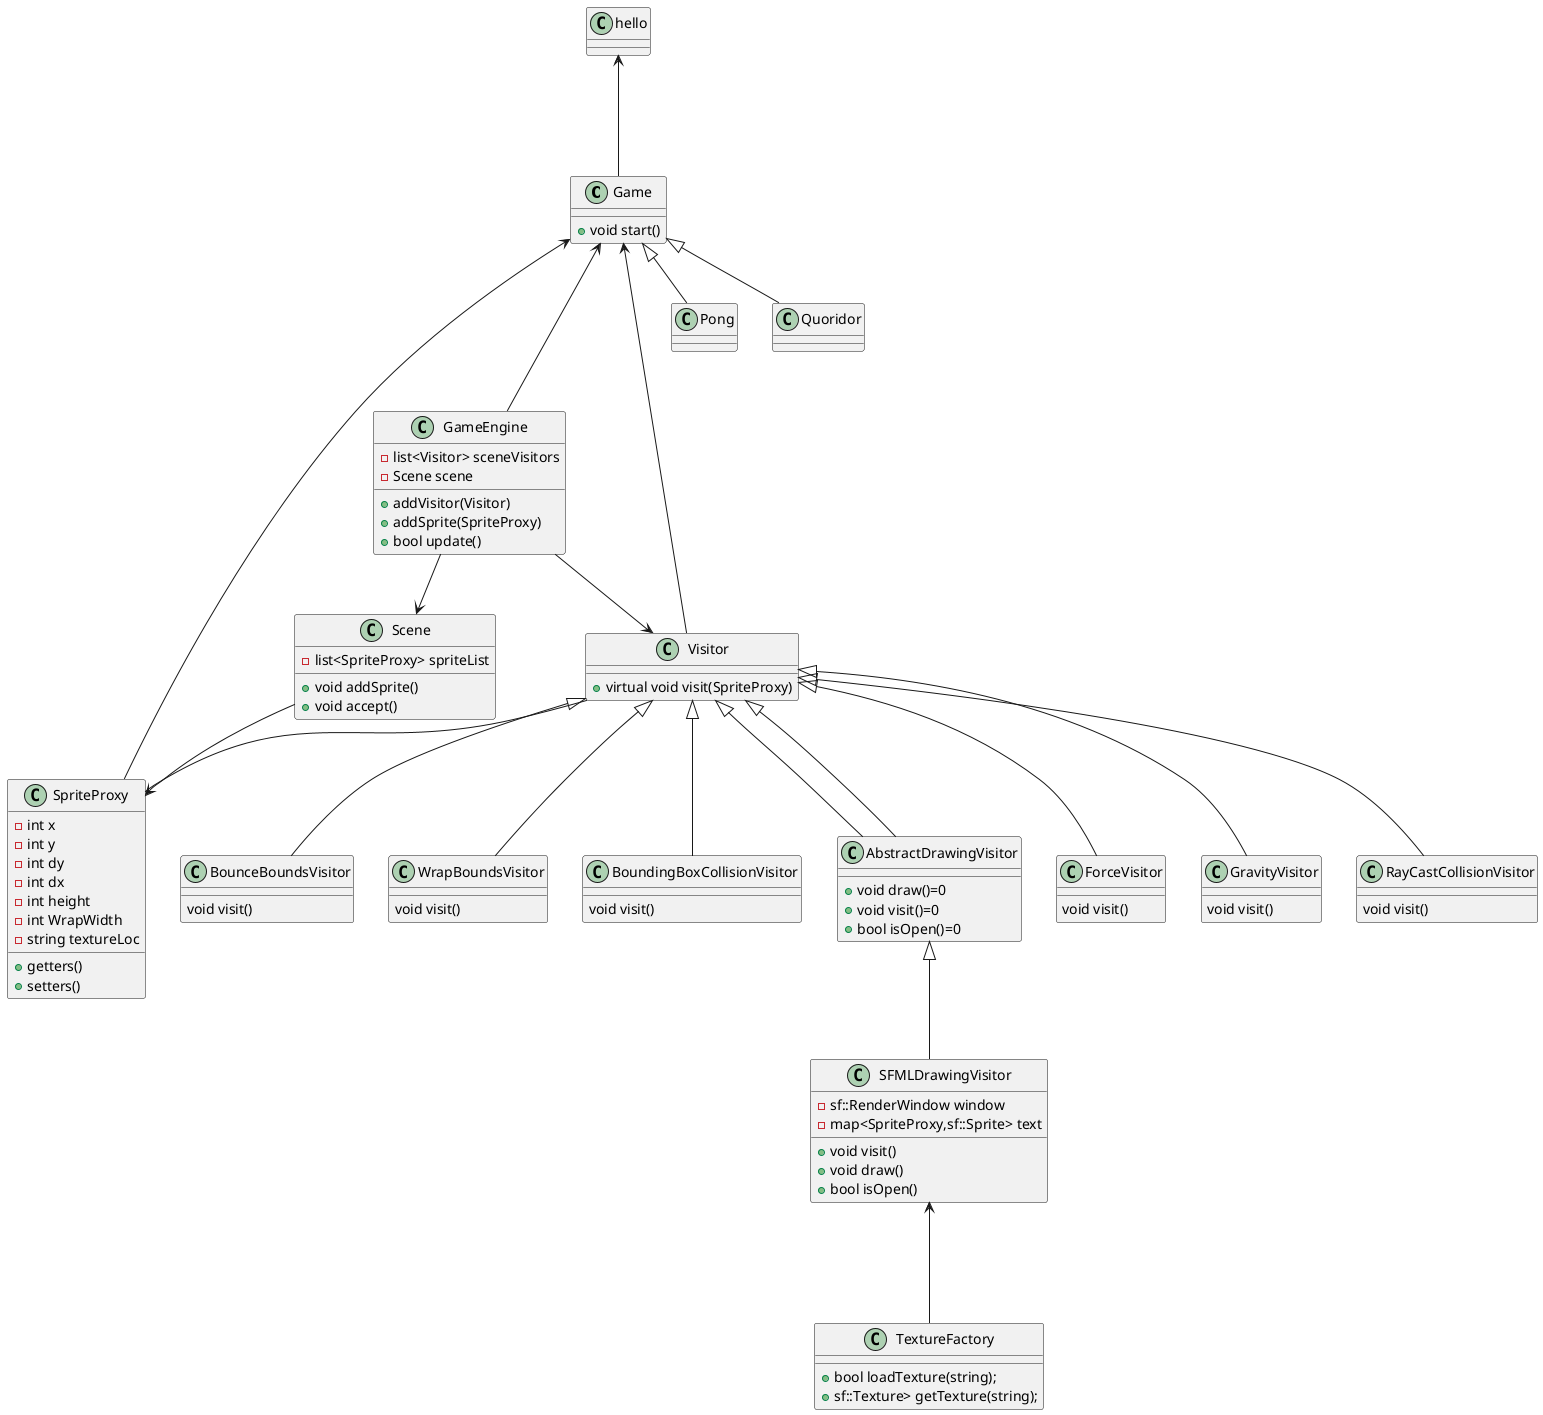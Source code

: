 @startuml FinalProject
class Game{
    +void start()
}
class GameEngine {
    -list<Visitor> sceneVisitors
    -Scene scene
    +addVisitor(Visitor)
    +addSprite(SpriteProxy)
    +bool update()
}
class Scene{
    -list<SpriteProxy> spriteList
    +void addSprite()
    +void accept()
}
class TextureFactory{
        +bool loadTexture(string);
        +sf::Texture> getTexture(string);
}
class SpriteProxy{
    -int x
    -int y
    -int dy
    -int dx
    -int height
    -int WrapWidth
    -string textureLoc
    +getters()
    +setters()
}
class Visitor{
    +virtual void visit(SpriteProxy)
}
class BounceBoundsVisitor{
    void visit()
}
class WrapBoundsVisitor{
    void visit()
    }
class BoundingBoxCollisionVisitor{
    void visit()
    }
class AbstractDrawingVisitor{
    +void draw()=0
    +void visit()=0
    +bool isOpen()=0
}
class SFMLDrawingVisitor{
    -sf::RenderWindow window
    -map<SpriteProxy,sf::Sprite> text
    +void visit()
    +void draw()
    +bool isOpen()
    }
class ForceVisitor{
    void visit()
    }
class GravityVisitor{
    void visit()
    }
class RayCastCollisionVisitor{
    void visit()
    }
hello <--- Game
Game <|-- Pong
Game <|-- Quoridor
Game <--- GameEngine
Game <--- Visitor
Game <--- SpriteProxy
GameEngine --> Visitor
GameEngine --> Scene
Scene --> SpriteProxy
Visitor -- SpriteProxy
Visitor <|-- ForceVisitor
Visitor <|-- GravityVisitor
Visitor <|-- BounceBoundsVisitor
Visitor <|-- WrapBoundsVisitor
Visitor <|-- BoundingBoxCollisionVisitor
Visitor <|-- RayCastCollisionVisitor
Visitor <|-- AbstractDrawingVisitor
Visitor<|-- AbstractDrawingVisitor
AbstractDrawingVisitor <|-- SFMLDrawingVisitor
SFMLDrawingVisitor <--- TextureFactory
@enduml